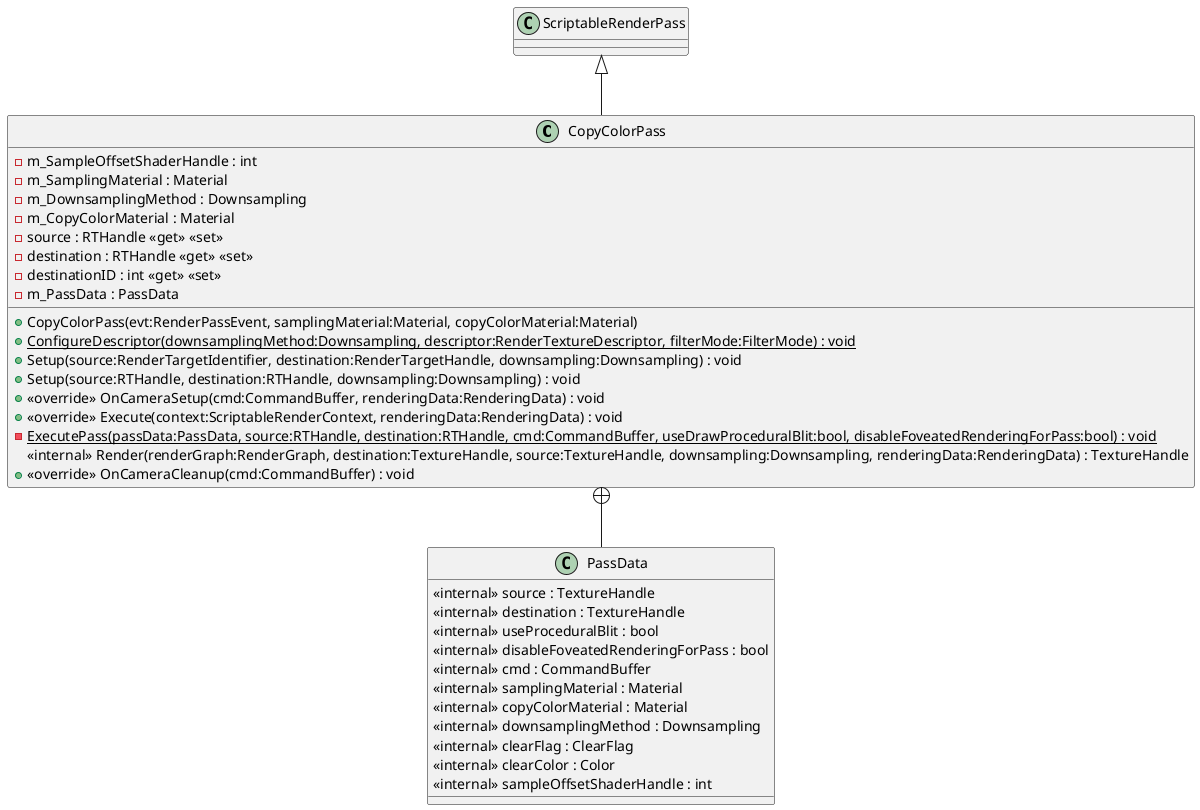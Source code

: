 @startuml
class CopyColorPass {
    - m_SampleOffsetShaderHandle : int
    - m_SamplingMaterial : Material
    - m_DownsamplingMethod : Downsampling
    - m_CopyColorMaterial : Material
    - source : RTHandle <<get>> <<set>>
    - destination : RTHandle <<get>> <<set>>
    - destinationID : int <<get>> <<set>>
    - m_PassData : PassData
    + CopyColorPass(evt:RenderPassEvent, samplingMaterial:Material, copyColorMaterial:Material)
    + {static} ConfigureDescriptor(downsamplingMethod:Downsampling, descriptor:RenderTextureDescriptor, filterMode:FilterMode) : void
    + Setup(source:RenderTargetIdentifier, destination:RenderTargetHandle, downsampling:Downsampling) : void
    + Setup(source:RTHandle, destination:RTHandle, downsampling:Downsampling) : void
    + <<override>> OnCameraSetup(cmd:CommandBuffer, renderingData:RenderingData) : void
    + <<override>> Execute(context:ScriptableRenderContext, renderingData:RenderingData) : void
    - {static} ExecutePass(passData:PassData, source:RTHandle, destination:RTHandle, cmd:CommandBuffer, useDrawProceduralBlit:bool, disableFoveatedRenderingForPass:bool) : void
    <<internal>> Render(renderGraph:RenderGraph, destination:TextureHandle, source:TextureHandle, downsampling:Downsampling, renderingData:RenderingData) : TextureHandle
    + <<override>> OnCameraCleanup(cmd:CommandBuffer) : void
}
class PassData {
    <<internal>> source : TextureHandle
    <<internal>> destination : TextureHandle
    <<internal>> useProceduralBlit : bool
    <<internal>> disableFoveatedRenderingForPass : bool
    <<internal>> cmd : CommandBuffer
    <<internal>> samplingMaterial : Material
    <<internal>> copyColorMaterial : Material
    <<internal>> downsamplingMethod : Downsampling
    <<internal>> clearFlag : ClearFlag
    <<internal>> clearColor : Color
    <<internal>> sampleOffsetShaderHandle : int
}
ScriptableRenderPass <|-- CopyColorPass
CopyColorPass +-- PassData
@enduml
